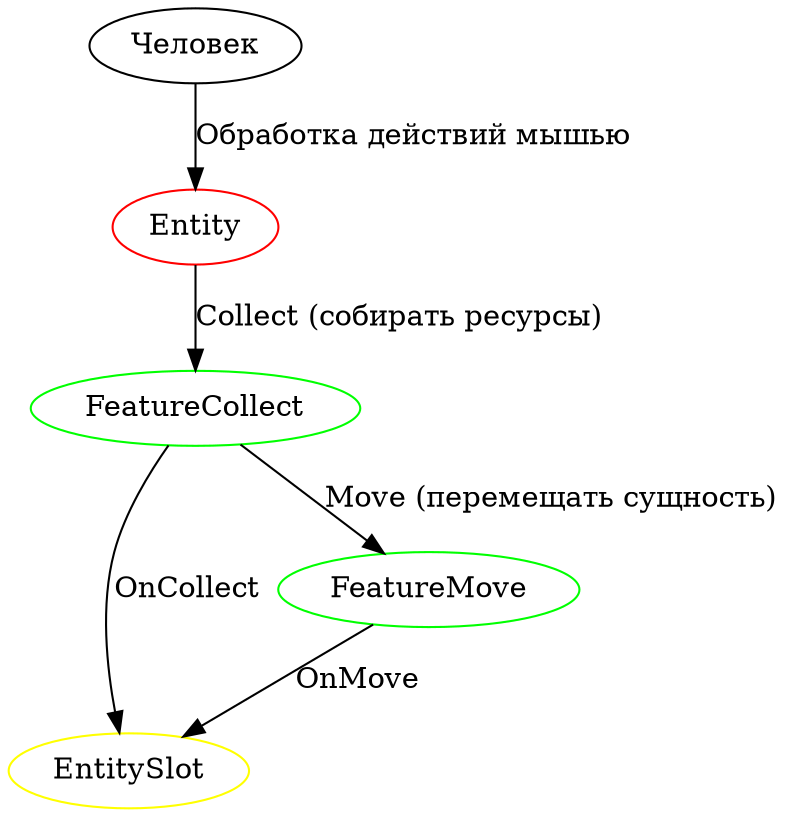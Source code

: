 digraph G 
{
	Человек -> Entity [label = "Обработка действий мышью"]
	Entity -> FeatureCollect [label = "Collect (собирать ресурсы)"]
	FeatureCollect -> EntitySlot [label = OnCollect]
	FeatureCollect -> FeatureMove [label = "Move (перемещать сущность)"]	
	FeatureMove -> EntitySlot [label = OnMove]
	
	Entity [color = red]
	FeatureCollect [color = green]
	FeatureMove [color = green]
	EntitySlot [color = yellow]
	
	// {rank = same; FeatureMove; Map}
	
}
